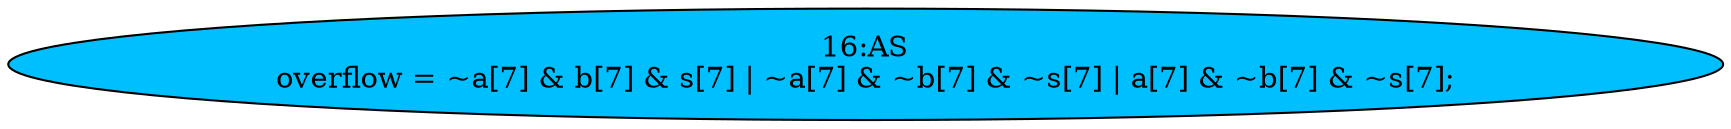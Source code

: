 strict digraph "" {
	node [label="\N"];
	"16:AS"	[ast="<pyverilog.vparser.ast.Assign object at 0x7faa342d8790>",
		def_var="['overflow']",
		fillcolor=deepskyblue,
		label="16:AS
overflow = ~a[7] & b[7] & s[7] | ~a[7] & ~b[7] & ~s[7] | a[7] & ~b[7] & ~s[7];",
		statements="[]",
		style=filled,
		typ=Assign,
		use_var="['a', 'b', 's', 'a', 'b', 's', 'a', 'b', 's']"];
}
